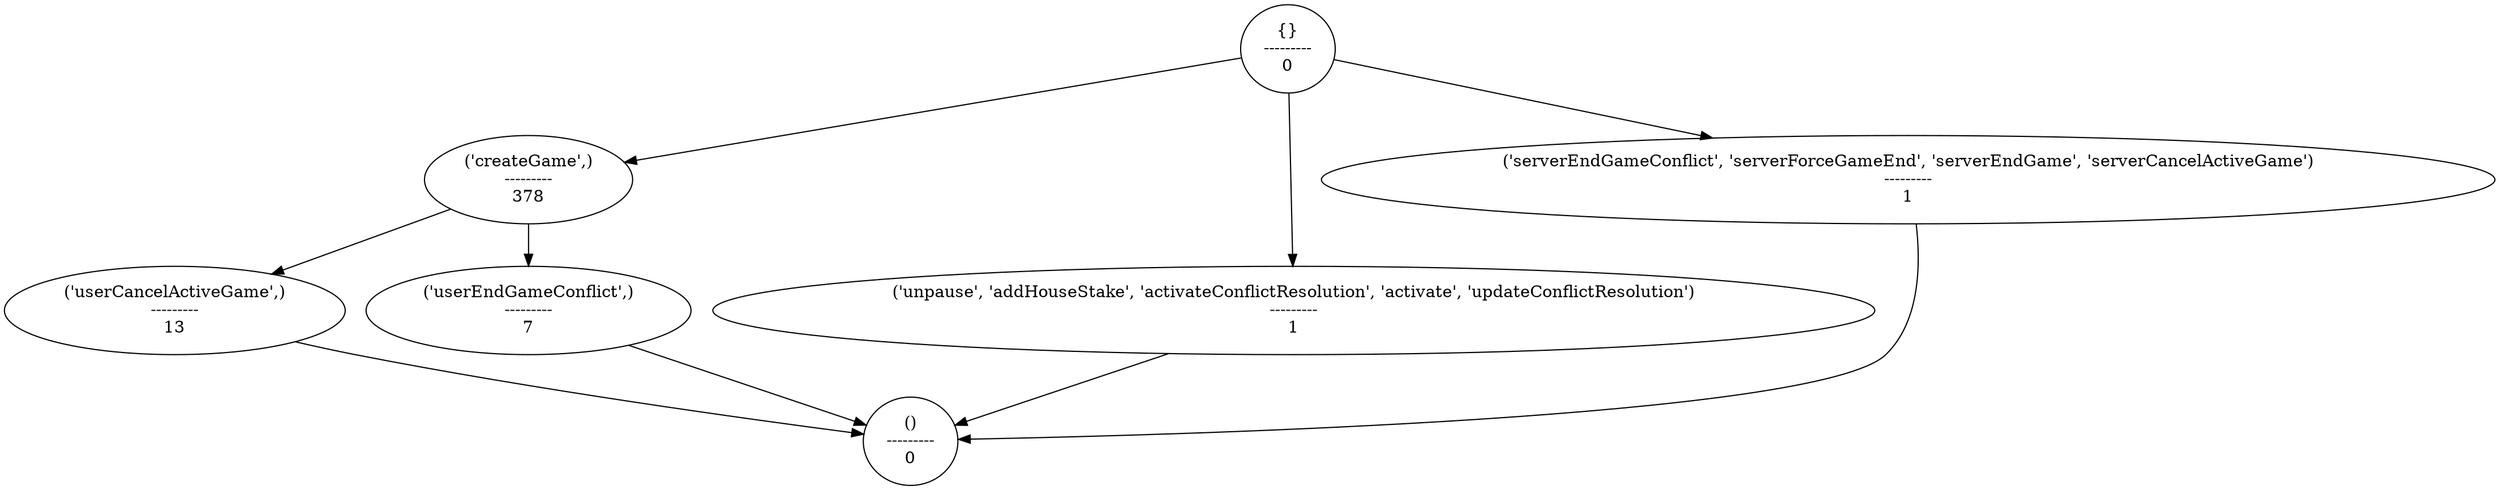 strict digraph  {
"{}\n---------\n0";
"('createGame',)\n---------\n378";
"('userCancelActiveGame',)\n---------\n13";
"()\n---------\n0";
"('userEndGameConflict',)\n---------\n7";
"('unpause', 'addHouseStake', 'activateConflictResolution', 'activate', 'updateConflictResolution')\n---------\n1";
"('serverEndGameConflict', 'serverForceGameEnd', 'serverEndGame', 'serverCancelActiveGame')\n---------\n1";
"{}\n---------\n0" -> "('createGame',)\n---------\n378";
"{}\n---------\n0" -> "('unpause', 'addHouseStake', 'activateConflictResolution', 'activate', 'updateConflictResolution')\n---------\n1";
"{}\n---------\n0" -> "('serverEndGameConflict', 'serverForceGameEnd', 'serverEndGame', 'serverCancelActiveGame')\n---------\n1";
"('createGame',)\n---------\n378" -> "('userCancelActiveGame',)\n---------\n13";
"('createGame',)\n---------\n378" -> "('userEndGameConflict',)\n---------\n7";
"('userCancelActiveGame',)\n---------\n13" -> "()\n---------\n0";
"('userEndGameConflict',)\n---------\n7" -> "()\n---------\n0";
"('unpause', 'addHouseStake', 'activateConflictResolution', 'activate', 'updateConflictResolution')\n---------\n1" -> "()\n---------\n0";
"('serverEndGameConflict', 'serverForceGameEnd', 'serverEndGame', 'serverCancelActiveGame')\n---------\n1" -> "()\n---------\n0";
}
